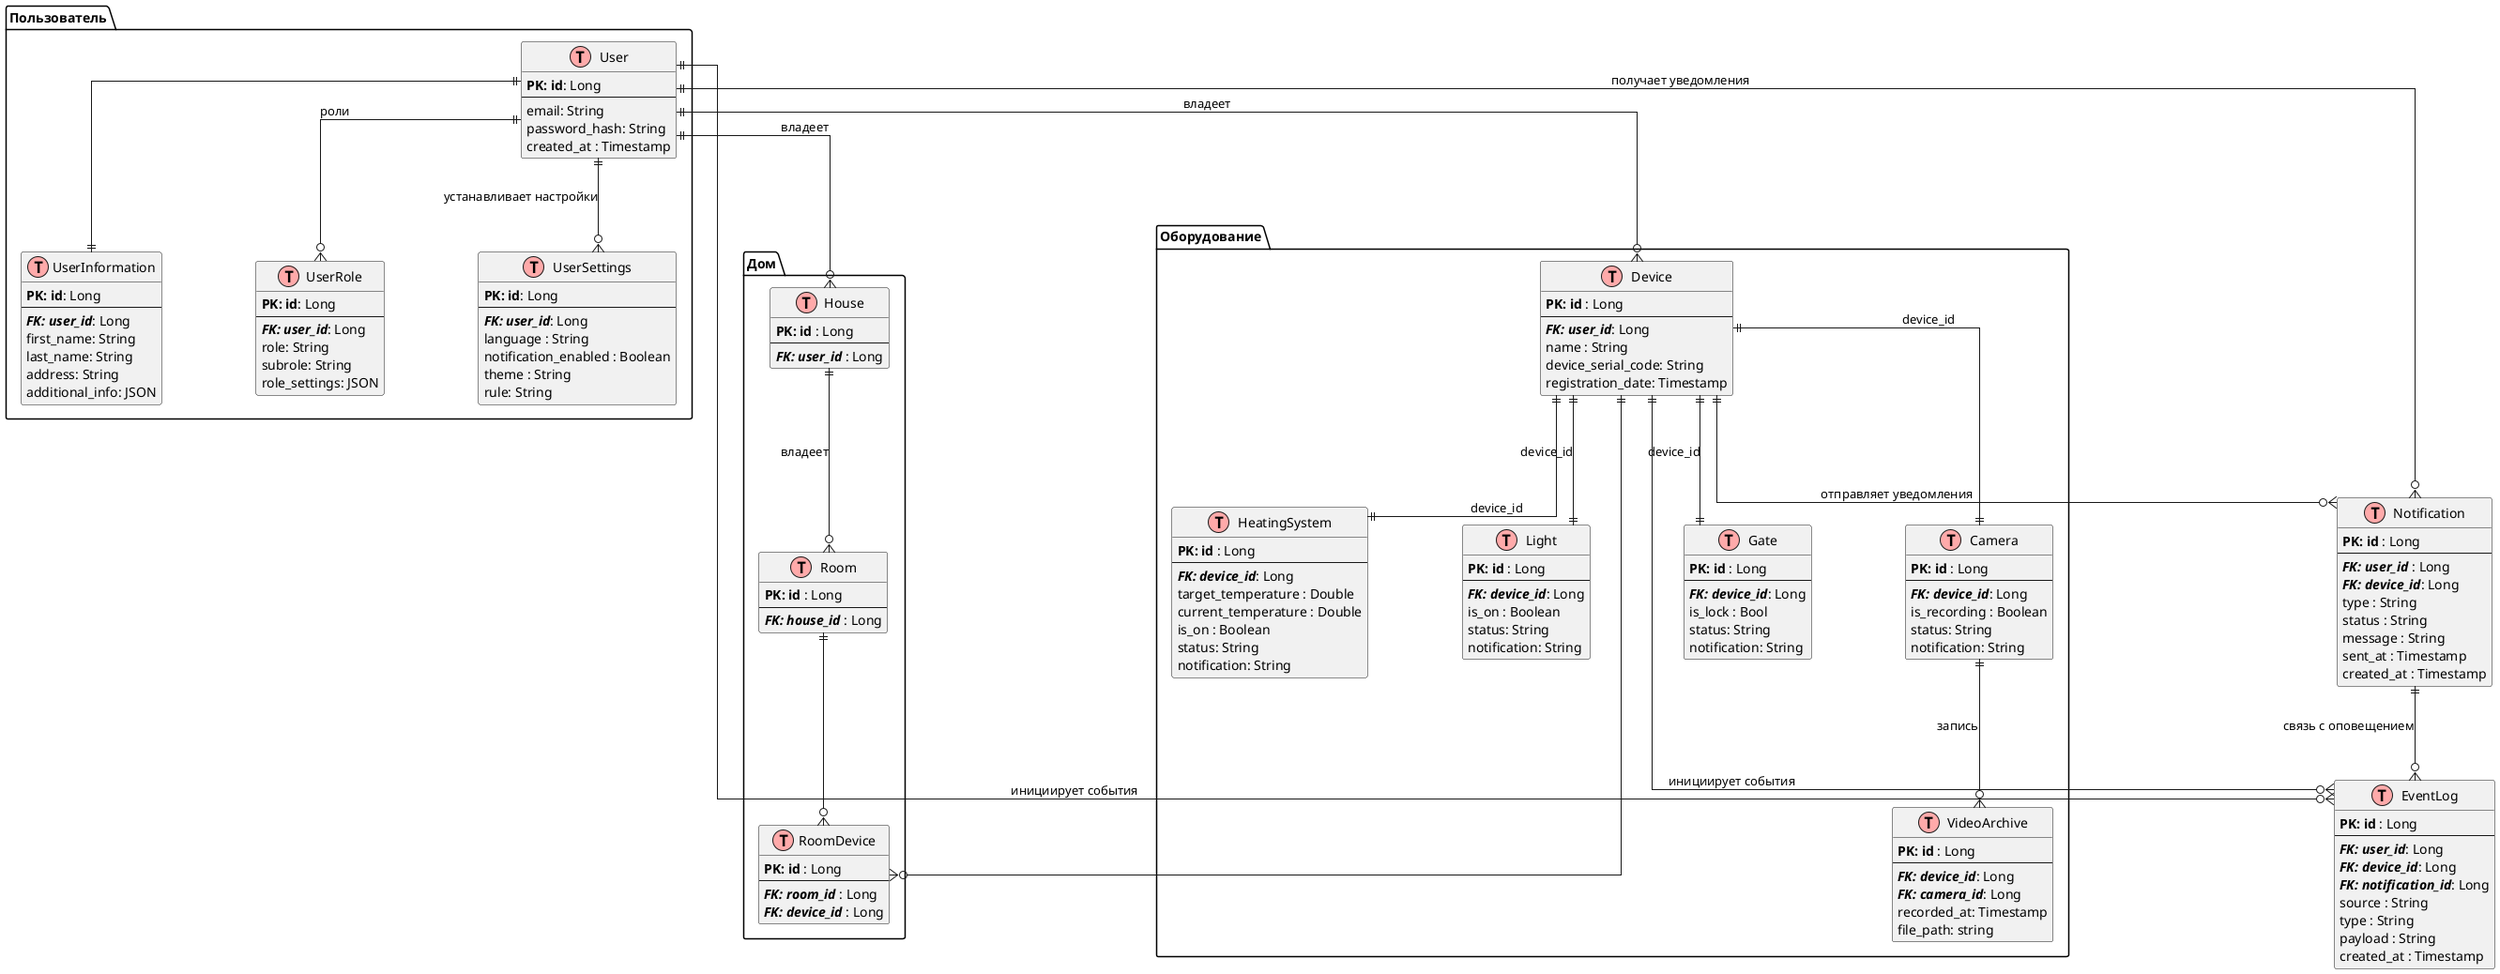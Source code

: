 @startuml ER_Smarthome

skinparam nodesep 100
skinparam ranksep 100

skinparam linetype ortho

!define primaryKey(x) <b>PK: x</b>
!define foreignKey(x) <b><i>FK: x</i></b>

package "Пользователь" {
    entity User << (T, #FFAAAA) >> {
        primaryKey(id): Long
        --
        email: String
        password_hash: String
        created_at : Timestamp
    }

    entity UserInformation << (T, #FFAAAA) >> {
        primaryKey(id): Long
        --
        foreignKey(user_id): Long
        first_name: String
        last_name: String
        address: String
        additional_info: JSON
    }

    entity UserRole << (T, #FFAAAA) >> {
        primaryKey(id): Long
        --
        foreignKey(user_id): Long
        role: String
        subrole: String
        role_settings: JSON
    }

    entity UserSettings << (T, #FFAAAA) >> {
        primaryKey(id): Long
        --
        foreignKey(user_id): Long
        language : String
        notification_enabled : Boolean
        theme : String
        rule: String
    }
}

package "Дом" {
    ' user house(houses)
    entity House << (T, #FFAAAA) >> {
        primaryKey(id) : Long
        --
        foreignKey(user_id) : Long
    }

    entity Room << (T, #FFAAAA) >> {
        primaryKey(id) : Long
        --
        foreignKey(house_id) : Long
    }

    entity RoomDevice << (T, #FFAAAA) >> {
        primaryKey(id) : Long
        --
        foreignKey(room_id) : Long
        foreignKey(device_id) : Long
    }  
}


package "Оборудование" {
' devices
    entity Device << (T, #FFAAAA) >> {
        primaryKey(id) : Long
        --
        foreignKey(user_id): Long
        name : String
        device_serial_code: String
        registration_date: Timestamp 
    }


    entity HeatingSystem << (T, #FFAAAA) >> {
        primaryKey(id) : Long
        --
        foreignKey(device_id): Long
        target_temperature : Double
        current_temperature : Double
        is_on : Boolean
        status: String
        notification: String
    }

    entity Light << (T, #FFAAAA) >> {
        primaryKey(id) : Long
        --
        foreignKey(device_id): Long
        is_on : Boolean
        status: String
        notification: String
    }

    entity Gate << (T, #FFAAAA) >> {
        primaryKey(id) : Long
        --
        foreignKey(device_id): Long
        is_lock : Bool
        status: String
        notification: String
    }

    entity Camera << (T, #FFAAAA) >> {
        primaryKey(id) : Long
        --
        foreignKey(device_id): Long
        is_recording : Boolean
        status: String
        notification: String
    }

    entity VideoArchive << (T, #FFAAAA) >> {
        primaryKey(id) : Long
        --
        foreignKey(device_id): Long
        foreignKey(camera_id): Long
        recorded_at: Timestamp
        file_path: string
    }
}


entity Notification << (T, #FFAAAA) >> {
    primaryKey(id) : Long
    --
    foreignKey(user_id) : Long
    foreignKey(device_id): Long
    type : String
    status : String
    message : String
    sent_at : Timestamp
    created_at : Timestamp
}

entity EventLog << (T, #FFAAAA) >> {
    primaryKey(id) : Long
    --
    foreignKey(user_id): Long
    foreignKey(device_id): Long
    foreignKey(notification_id): Long
    source : String
    type : String
    payload : String
    created_at : Timestamp
}


User ||--|| UserInformation
User ||--o{ UserRole: роли
User ||--o{ UserSettings : устанавливает настройки
User ||--o{ Notification : получает уведомления
User ||--o{ House : владеет
User ||--o{ Device: владеет
House ||--o{ Room : владеет
Room ||--o{ RoomDevice
Device ||--o{ RoomDevice

Device ||--|| HeatingSystem : device_id
Device ||--|| Light : device_id
Device ||--|| Gate : device_id
Device ||--|| Camera : device_id
Camera ||--o{ VideoArchive : запись

Device ||--o{ Notification : отправляет уведомления

User ||--o{ EventLog : инициирует события
Device ||--o{ EventLog : инициирует события
Notification ||--o{ EventLog : связь с оповещением

@enduml
